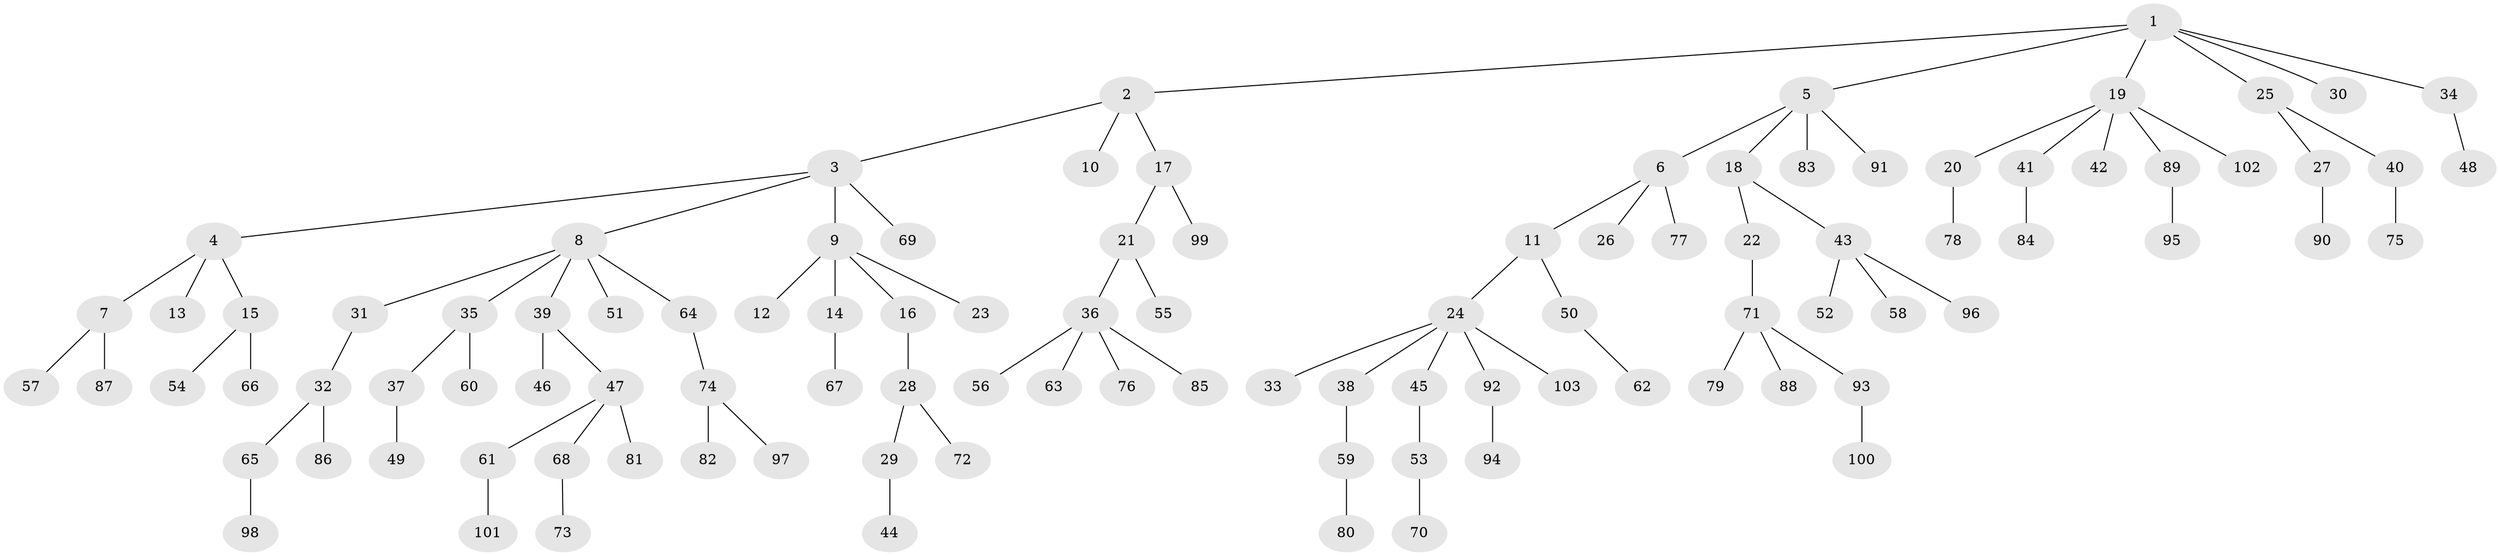 // coarse degree distribution, {5: 0.07547169811320754, 3: 0.1320754716981132, 4: 0.03773584905660377, 2: 0.2830188679245283, 1: 0.4716981132075472}
// Generated by graph-tools (version 1.1) at 2025/52/03/04/25 22:52:03]
// undirected, 103 vertices, 102 edges
graph export_dot {
  node [color=gray90,style=filled];
  1;
  2;
  3;
  4;
  5;
  6;
  7;
  8;
  9;
  10;
  11;
  12;
  13;
  14;
  15;
  16;
  17;
  18;
  19;
  20;
  21;
  22;
  23;
  24;
  25;
  26;
  27;
  28;
  29;
  30;
  31;
  32;
  33;
  34;
  35;
  36;
  37;
  38;
  39;
  40;
  41;
  42;
  43;
  44;
  45;
  46;
  47;
  48;
  49;
  50;
  51;
  52;
  53;
  54;
  55;
  56;
  57;
  58;
  59;
  60;
  61;
  62;
  63;
  64;
  65;
  66;
  67;
  68;
  69;
  70;
  71;
  72;
  73;
  74;
  75;
  76;
  77;
  78;
  79;
  80;
  81;
  82;
  83;
  84;
  85;
  86;
  87;
  88;
  89;
  90;
  91;
  92;
  93;
  94;
  95;
  96;
  97;
  98;
  99;
  100;
  101;
  102;
  103;
  1 -- 2;
  1 -- 5;
  1 -- 19;
  1 -- 25;
  1 -- 30;
  1 -- 34;
  2 -- 3;
  2 -- 10;
  2 -- 17;
  3 -- 4;
  3 -- 8;
  3 -- 9;
  3 -- 69;
  4 -- 7;
  4 -- 13;
  4 -- 15;
  5 -- 6;
  5 -- 18;
  5 -- 83;
  5 -- 91;
  6 -- 11;
  6 -- 26;
  6 -- 77;
  7 -- 57;
  7 -- 87;
  8 -- 31;
  8 -- 35;
  8 -- 39;
  8 -- 51;
  8 -- 64;
  9 -- 12;
  9 -- 14;
  9 -- 16;
  9 -- 23;
  11 -- 24;
  11 -- 50;
  14 -- 67;
  15 -- 54;
  15 -- 66;
  16 -- 28;
  17 -- 21;
  17 -- 99;
  18 -- 22;
  18 -- 43;
  19 -- 20;
  19 -- 41;
  19 -- 42;
  19 -- 89;
  19 -- 102;
  20 -- 78;
  21 -- 36;
  21 -- 55;
  22 -- 71;
  24 -- 33;
  24 -- 38;
  24 -- 45;
  24 -- 92;
  24 -- 103;
  25 -- 27;
  25 -- 40;
  27 -- 90;
  28 -- 29;
  28 -- 72;
  29 -- 44;
  31 -- 32;
  32 -- 65;
  32 -- 86;
  34 -- 48;
  35 -- 37;
  35 -- 60;
  36 -- 56;
  36 -- 63;
  36 -- 76;
  36 -- 85;
  37 -- 49;
  38 -- 59;
  39 -- 46;
  39 -- 47;
  40 -- 75;
  41 -- 84;
  43 -- 52;
  43 -- 58;
  43 -- 96;
  45 -- 53;
  47 -- 61;
  47 -- 68;
  47 -- 81;
  50 -- 62;
  53 -- 70;
  59 -- 80;
  61 -- 101;
  64 -- 74;
  65 -- 98;
  68 -- 73;
  71 -- 79;
  71 -- 88;
  71 -- 93;
  74 -- 82;
  74 -- 97;
  89 -- 95;
  92 -- 94;
  93 -- 100;
}
